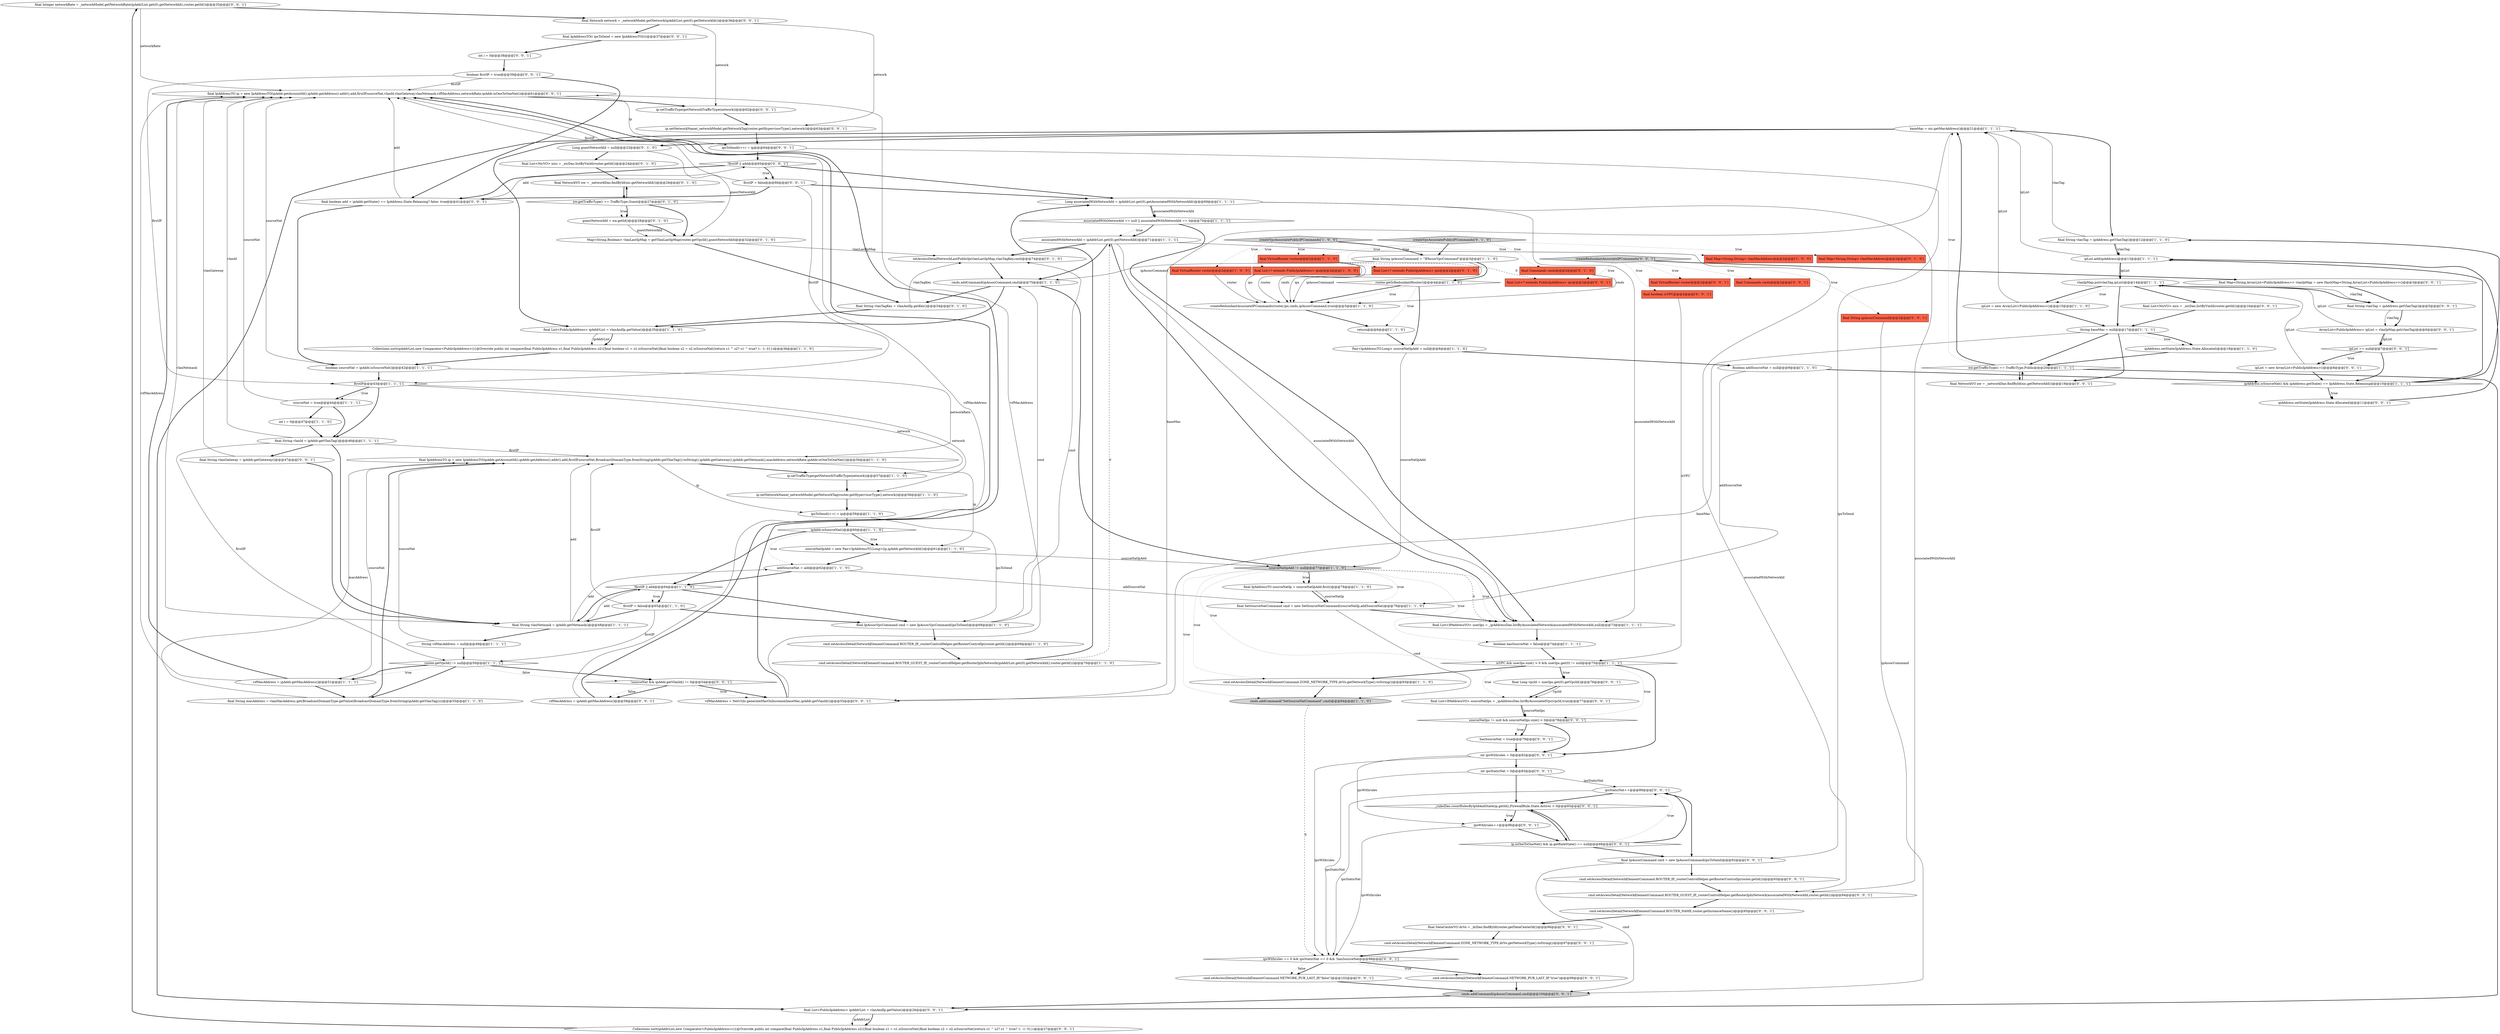 digraph {
83 [style = filled, label = "final Integer networkRate = _networkModel.getNetworkRate(ipAddrList.get(0).getNetworkId(),router.getId())@@@35@@@['0', '0', '1']", fillcolor = white, shape = ellipse image = "AAA0AAABBB3BBB"];
54 [style = filled, label = "ip.setNetworkName(_networkModel.getNetworkTag(router.getHypervisorType(),network))@@@58@@@['1', '1', '0']", fillcolor = white, shape = ellipse image = "AAA0AAABBB1BBB"];
76 [style = filled, label = "cmd.setAccessDetail(NetworkElementCommand.ROUTER_GUEST_IP,_routerControlHelper.getRouterIpInNetwork(associatedWithNetworkId,router.getId()))@@@94@@@['0', '0', '1']", fillcolor = white, shape = ellipse image = "AAA0AAABBB3BBB"];
90 [style = filled, label = "!firstIP || add@@@65@@@['0', '0', '1']", fillcolor = white, shape = diamond image = "AAA0AAABBB3BBB"];
2 [style = filled, label = "cmd.setAccessDetail(NetworkElementCommand.ROUTER_GUEST_IP,_routerControlHelper.getRouterIpInNetwork(ipAddrList.get(0).getNetworkId(),router.getId()))@@@70@@@['1', '1', '0']", fillcolor = white, shape = ellipse image = "AAA0AAABBB1BBB"];
81 [style = filled, label = "firstIP = false@@@66@@@['0', '0', '1']", fillcolor = white, shape = ellipse image = "AAA0AAABBB3BBB"];
1 [style = filled, label = "ip.setTrafficType(getNetworkTrafficType(network))@@@57@@@['1', '1', '0']", fillcolor = white, shape = ellipse image = "AAA0AAABBB1BBB"];
114 [style = filled, label = "final Network network = _networkModel.getNetwork(ipAddrList.get(0).getNetworkId())@@@36@@@['0', '0', '1']", fillcolor = white, shape = ellipse image = "AAA0AAABBB3BBB"];
31 [style = filled, label = "String vifMacAddress = null@@@49@@@['1', '1', '1']", fillcolor = white, shape = ellipse image = "AAA0AAABBB1BBB"];
118 [style = filled, label = "final List<NicVO> nics = _nicDao.listByVmId(router.getId())@@@16@@@['0', '0', '1']", fillcolor = white, shape = ellipse image = "AAA0AAABBB3BBB"];
40 [style = filled, label = "ipAddress.setState(IpAddress.State.Allocated)@@@18@@@['1', '1', '0']", fillcolor = white, shape = ellipse image = "AAA0AAABBB1BBB"];
9 [style = filled, label = "addSourceNat = add@@@62@@@['1', '1', '0']", fillcolor = white, shape = ellipse image = "AAA0AAABBB1BBB"];
84 [style = filled, label = "final List<IPAddressVO> sourceNatIps = _ipAddressDao.listByAssociatedVpc(vpcId,true)@@@77@@@['0', '0', '1']", fillcolor = white, shape = ellipse image = "AAA0AAABBB3BBB"];
93 [style = filled, label = "ipList = new ArrayList<PublicIpAddress>()@@@8@@@['0', '0', '1']", fillcolor = white, shape = ellipse image = "AAA0AAABBB3BBB"];
94 [style = filled, label = "Collections.sort(ipAddrList,new Comparator<PublicIpAddress>(){@Override public int compare(final PublicIpAddress o1,final PublicIpAddress o2){final boolean s1 = o1.isSourceNat()final boolean s2 = o2.isSourceNat()return s1 ^ s2? s1 ^ true? 1: -1: 0}})@@@27@@@['0', '0', '1']", fillcolor = white, shape = ellipse image = "AAA0AAABBB3BBB"];
67 [style = filled, label = "final NetworkVO nw = _networkDao.findById(nic.getNetworkId())@@@26@@@['0', '1', '0']", fillcolor = white, shape = ellipse image = "AAA1AAABBB2BBB"];
99 [style = filled, label = "int ipsStaticNat = 0@@@83@@@['0', '0', '1']", fillcolor = white, shape = ellipse image = "AAA0AAABBB3BBB"];
38 [style = filled, label = "final SetSourceNatCommand cmd = new SetSourceNatCommand(sourceNatIp,addSourceNat)@@@79@@@['1', '1', '0']", fillcolor = white, shape = ellipse image = "AAA0AAABBB1BBB"];
21 [style = filled, label = "baseMac = nic.getMacAddress()@@@21@@@['1', '1', '1']", fillcolor = white, shape = ellipse image = "AAA0AAABBB1BBB"];
62 [style = filled, label = "guestNetworkId = nw.getId()@@@28@@@['0', '1', '0']", fillcolor = white, shape = ellipse image = "AAA1AAABBB2BBB"];
61 [style = filled, label = "nw.getTrafficType() == TrafficType.Guest@@@27@@@['0', '1', '0']", fillcolor = white, shape = diamond image = "AAA1AAABBB2BBB"];
42 [style = filled, label = "ipsToSend(i++( = ip@@@59@@@['1', '1', '0']", fillcolor = white, shape = ellipse image = "AAA0AAABBB1BBB"];
107 [style = filled, label = "ipsStaticNat++@@@89@@@['0', '0', '1']", fillcolor = white, shape = ellipse image = "AAA0AAABBB3BBB"];
28 [style = filled, label = "final Map<String,String> vlanMacAddress@@@2@@@['1', '0', '0']", fillcolor = tomato, shape = box image = "AAA0AAABBB1BBB"];
41 [style = filled, label = "Collections.sort(ipAddrList,new Comparator<PublicIpAddress>(){@Override public int compare(final PublicIpAddress o1,final PublicIpAddress o2){final boolean s1 = o1.isSourceNat()final boolean s2 = o2.isSourceNat()return s1 ^ s2? s1 ^ true? 1: -1: 0}})@@@36@@@['1', '1', '0']", fillcolor = white, shape = ellipse image = "AAA0AAABBB1BBB"];
72 [style = filled, label = "cmd.setAccessDetail(NetworkElementCommand.NETWORK_PUB_LAST_IP,\"false\")@@@102@@@['0', '0', '1']", fillcolor = white, shape = ellipse image = "AAA0AAABBB3BBB"];
12 [style = filled, label = "ipList.add(ipAddress)@@@13@@@['1', '1', '1']", fillcolor = white, shape = ellipse image = "AAA0AAABBB1BBB"];
75 [style = filled, label = "_rulesDao.countRulesByIpIdAndState(ip.getId(),FirewallRule.State.Active) > 0@@@85@@@['0', '0', '1']", fillcolor = white, shape = diamond image = "AAA0AAABBB3BBB"];
112 [style = filled, label = "final DataCenterVO dcVo = _dcDao.findById(router.getDataCenterId())@@@96@@@['0', '0', '1']", fillcolor = white, shape = ellipse image = "AAA0AAABBB3BBB"];
77 [style = filled, label = "ipsWithrules++@@@86@@@['0', '0', '1']", fillcolor = white, shape = ellipse image = "AAA0AAABBB3BBB"];
22 [style = filled, label = "isVPC && userIps.size() > 0 && userIps.get(0) != null@@@75@@@['1', '1', '1']", fillcolor = white, shape = diamond image = "AAA0AAABBB1BBB"];
104 [style = filled, label = "final boolean isVPC@@@2@@@['0', '0', '1']", fillcolor = tomato, shape = box image = "AAA0AAABBB3BBB"];
106 [style = filled, label = "final String vlanTag = ipAddress.getVlanTag()@@@5@@@['0', '0', '1']", fillcolor = white, shape = ellipse image = "AAA0AAABBB3BBB"];
63 [style = filled, label = "setAccessDetailNetworkLastPublicIp(vlanLastIpMap,vlanTagKey,cmd)@@@74@@@['0', '1', '0']", fillcolor = white, shape = ellipse image = "AAA1AAABBB2BBB"];
88 [style = filled, label = "ipList == null@@@7@@@['0', '0', '1']", fillcolor = white, shape = diamond image = "AAA0AAABBB3BBB"];
73 [style = filled, label = "final IpAddressTO ip = new IpAddressTO(ipAddr.getAccountId(),ipAddr.getAddress().addr(),add,firstIP,sourceNat,vlanId,vlanGateway,vlanNetmask,vifMacAddress,networkRate,ipAddr.isOneToOneNat())@@@61@@@['0', '0', '1']", fillcolor = white, shape = ellipse image = "AAA0AAABBB3BBB"];
56 [style = filled, label = "final List<NicVO> nics = _nicDao.listByVmId(router.getId())@@@24@@@['0', '1', '0']", fillcolor = white, shape = ellipse image = "AAA1AAABBB2BBB"];
53 [style = filled, label = "firstIP@@@43@@@['1', '1', '1']", fillcolor = white, shape = diamond image = "AAA0AAABBB1BBB"];
89 [style = filled, label = "final IpAddressTO(( ipsToSend = new IpAddressTO((((@@@37@@@['0', '0', '1']", fillcolor = white, shape = ellipse image = "AAA0AAABBB3BBB"];
35 [style = filled, label = "final VirtualRouter router@@@2@@@['1', '0', '0']", fillcolor = tomato, shape = box image = "AAA0AAABBB1BBB"];
11 [style = filled, label = "ipList = new ArrayList<PublicIpAddress>()@@@15@@@['1', '1', '0']", fillcolor = white, shape = ellipse image = "AAA0AAABBB1BBB"];
26 [style = filled, label = "final List<PublicIpAddress> ipAddrList = vlanAndIp.getValue()@@@35@@@['1', '1', '0']", fillcolor = white, shape = ellipse image = "AAA0AAABBB1BBB"];
46 [style = filled, label = "final String vlanId = ipAddr.getVlanTag()@@@46@@@['1', '1', '1']", fillcolor = white, shape = ellipse image = "AAA0AAABBB1BBB"];
82 [style = filled, label = "vifMacAddress = ipAddr.getMacAddress()@@@58@@@['0', '0', '1']", fillcolor = white, shape = ellipse image = "AAA0AAABBB3BBB"];
8 [style = filled, label = "return@@@6@@@['1', '1', '0']", fillcolor = white, shape = ellipse image = "AAA0AAABBB1BBB"];
74 [style = filled, label = "cmd.setAccessDetail(NetworkElementCommand.ROUTER_NAME,router.getInstanceName())@@@95@@@['0', '0', '1']", fillcolor = white, shape = ellipse image = "AAA0AAABBB3BBB"];
25 [style = filled, label = "Pair<IpAddressTO,Long> sourceNatIpAdd = null@@@8@@@['1', '1', '0']", fillcolor = white, shape = ellipse image = "AAA0AAABBB1BBB"];
4 [style = filled, label = "final String vlanNetmask = ipAddr.getNetmask()@@@48@@@['1', '1', '1']", fillcolor = white, shape = ellipse image = "AAA0AAABBB1BBB"];
45 [style = filled, label = "cmds.addCommand(ipAssocCommand,cmd)@@@75@@@['1', '1', '0']", fillcolor = white, shape = ellipse image = "AAA0AAABBB1BBB"];
70 [style = filled, label = "final IpAssocCommand cmd = new IpAssocCommand(ipsToSend)@@@92@@@['0', '0', '1']", fillcolor = white, shape = ellipse image = "AAA0AAABBB3BBB"];
18 [style = filled, label = "final List<? extends PublicIpAddress> ips@@@2@@@['1', '0', '0']", fillcolor = tomato, shape = box image = "AAA0AAABBB1BBB"];
78 [style = filled, label = "final String vlanGateway = ipAddr.getGateway()@@@47@@@['0', '0', '1']", fillcolor = white, shape = ellipse image = "AAA0AAABBB3BBB"];
13 [style = filled, label = "vifMacAddress = ipAddr.getMacAddress()@@@51@@@['1', '1', '1']", fillcolor = white, shape = ellipse image = "AAA0AAABBB1BBB"];
19 [style = filled, label = "final String ipAssocCommand = \"IPAssocVpcCommand\"@@@3@@@['1', '1', '0']", fillcolor = white, shape = ellipse image = "AAA0AAABBB1BBB"];
14 [style = filled, label = "boolean hasSourceNat = false@@@74@@@['1', '1', '1']", fillcolor = white, shape = ellipse image = "AAA0AAABBB1BBB"];
30 [style = filled, label = "sourceNat = true@@@44@@@['1', '1', '1']", fillcolor = white, shape = ellipse image = "AAA0AAABBB1BBB"];
68 [style = filled, label = "vifMacAddress = NetUtils.generateMacOnIncrease(baseMac,ipAddr.getVlanId())@@@55@@@['0', '0', '1']", fillcolor = white, shape = ellipse image = "AAA0AAABBB3BBB"];
29 [style = filled, label = "final String vlanTag = ipAddress.getVlanTag()@@@12@@@['1', '1', '0']", fillcolor = white, shape = ellipse image = "AAA0AAABBB1BBB"];
37 [style = filled, label = "sourceNatIpAdd = new Pair<IpAddressTO,Long>(ip,ipAddr.getNetworkId())@@@61@@@['1', '1', '0']", fillcolor = white, shape = ellipse image = "AAA0AAABBB1BBB"];
86 [style = filled, label = "ArrayList<PublicIpAddress> ipList = vlanIpMap.get(vlanTag)@@@6@@@['0', '0', '1']", fillcolor = white, shape = ellipse image = "AAA0AAABBB3BBB"];
95 [style = filled, label = "final boolean add = ipAddr.getState() == IpAddress.State.Releasing? false: true@@@41@@@['0', '0', '1']", fillcolor = white, shape = ellipse image = "AAA0AAABBB3BBB"];
23 [style = filled, label = "final String macAddress = vlanMacAddress.get(BroadcastDomainType.getValue(BroadcastDomainType.fromString(ipAddr.getVlanTag())))@@@55@@@['1', '1', '0']", fillcolor = white, shape = ellipse image = "AAA0AAABBB1BBB"];
71 [style = filled, label = "cmd.setAccessDetail(NetworkElementCommand.ZONE_NETWORK_TYPE,dcVo.getNetworkType().toString())@@@97@@@['0', '0', '1']", fillcolor = white, shape = ellipse image = "AAA0AAABBB3BBB"];
20 [style = filled, label = "ipAddress.isSourceNat() && ipAddress.getState() == IpAddress.State.Releasing@@@10@@@['1', '1', '1']", fillcolor = white, shape = diamond image = "AAA0AAABBB1BBB"];
52 [style = filled, label = "router.getIsRedundantRouter()@@@4@@@['1', '1', '0']", fillcolor = white, shape = diamond image = "AAA0AAABBB1BBB"];
92 [style = filled, label = "final Long vpcId = userIps.get(0).getVpcId()@@@76@@@['0', '0', '1']", fillcolor = white, shape = ellipse image = "AAA0AAABBB3BBB"];
101 [style = filled, label = "final NetworkVO nw = _networkDao.findById(nic.getNetworkId())@@@19@@@['0', '0', '1']", fillcolor = white, shape = ellipse image = "AAA0AAABBB3BBB"];
27 [style = filled, label = "associatedWithNetworkId == null || associatedWithNetworkId == 0@@@70@@@['1', '1', '1']", fillcolor = white, shape = diamond image = "AAA0AAABBB1BBB"];
51 [style = filled, label = "final VirtualRouter router@@@2@@@['1', '1', '0']", fillcolor = tomato, shape = box image = "AAA0AAABBB1BBB"];
98 [style = filled, label = "final Commands cmds@@@2@@@['0', '0', '1']", fillcolor = tomato, shape = box image = "AAA0AAABBB3BBB"];
96 [style = filled, label = "cmd.setAccessDetail(NetworkElementCommand.NETWORK_PUB_LAST_IP,\"true\")@@@99@@@['0', '0', '1']", fillcolor = white, shape = ellipse image = "AAA0AAABBB3BBB"];
16 [style = filled, label = "final IpAssocVpcCommand cmd = new IpAssocVpcCommand(ipsToSend)@@@68@@@['1', '1', '0']", fillcolor = white, shape = ellipse image = "AAA0AAABBB1BBB"];
32 [style = filled, label = "Long associatedWithNetworkId = ipAddrList.get(0).getAssociatedWithNetworkId()@@@69@@@['1', '1', '1']", fillcolor = white, shape = ellipse image = "AAA0AAABBB1BBB"];
65 [style = filled, label = "final Map<String,String> vlanMacAddress@@@2@@@['0', '1', '0']", fillcolor = tomato, shape = box image = "AAA0AAABBB2BBB"];
24 [style = filled, label = "cmds.addCommand(\"SetSourceNatCommand\",cmd)@@@84@@@['1', '1', '0']", fillcolor = lightgray, shape = ellipse image = "AAA0AAABBB1BBB"];
43 [style = filled, label = "createRedundantAssociateIPCommands(router,ips,cmds,ipAssocCommand,true)@@@5@@@['1', '1', '0']", fillcolor = white, shape = ellipse image = "AAA0AAABBB1BBB"];
115 [style = filled, label = "final Map<String,ArrayList<PublicIpAddress>> vlanIpMap = new HashMap<String,ArrayList<PublicIpAddress>>()@@@3@@@['0', '0', '1']", fillcolor = white, shape = ellipse image = "AAA0AAABBB3BBB"];
47 [style = filled, label = "!firstIP || add@@@64@@@['1', '1', '0']", fillcolor = white, shape = diamond image = "AAA0AAABBB1BBB"];
117 [style = filled, label = "hasSourceNat = true@@@79@@@['0', '0', '1']", fillcolor = white, shape = ellipse image = "AAA0AAABBB3BBB"];
91 [style = filled, label = "cmds.addCommand(ipAssocCommand,cmd)@@@104@@@['0', '0', '1']", fillcolor = lightgray, shape = ellipse image = "AAA0AAABBB3BBB"];
15 [style = filled, label = "nw.getTrafficType() == TrafficType.Public@@@20@@@['1', '1', '1']", fillcolor = white, shape = diamond image = "AAA0AAABBB1BBB"];
109 [style = filled, label = "ip.setNetworkName(_networkModel.getNetworkTag(router.getHypervisorType(),network))@@@63@@@['0', '0', '1']", fillcolor = white, shape = ellipse image = "AAA0AAABBB3BBB"];
50 [style = filled, label = "vlanIpMap.put(vlanTag,ipList)@@@14@@@['1', '1', '1']", fillcolor = white, shape = ellipse image = "AAA0AAABBB1BBB"];
36 [style = filled, label = "boolean sourceNat = ipAddr.isSourceNat()@@@42@@@['1', '1', '1']", fillcolor = white, shape = ellipse image = "AAA0AAABBB1BBB"];
113 [style = filled, label = "boolean firstIP = true@@@39@@@['0', '0', '1']", fillcolor = white, shape = ellipse image = "AAA0AAABBB3BBB"];
7 [style = filled, label = "final IpAddressTO sourceNatIp = sourceNatIpAdd.first()@@@78@@@['1', '1', '0']", fillcolor = white, shape = ellipse image = "AAA0AAABBB1BBB"];
6 [style = filled, label = "int i = 0@@@47@@@['1', '1', '0']", fillcolor = white, shape = ellipse image = "AAA0AAABBB1BBB"];
79 [style = filled, label = "cmd.setAccessDetail(NetworkElementCommand.ROUTER_IP,_routerControlHelper.getRouterControlIp(router.getId()))@@@93@@@['0', '0', '1']", fillcolor = white, shape = ellipse image = "AAA0AAABBB3BBB"];
5 [style = filled, label = "firstIP = false@@@65@@@['1', '1', '0']", fillcolor = white, shape = ellipse image = "AAA0AAABBB1BBB"];
60 [style = filled, label = "final List<? extends PublicIpAddress> ips@@@2@@@['0', '1', '0']", fillcolor = tomato, shape = box image = "AAA0AAABBB2BBB"];
64 [style = filled, label = "Map<String,Boolean> vlanLastIpMap = getVlanLastIpMap(router.getVpcId(),guestNetworkId)@@@32@@@['0', '1', '0']", fillcolor = white, shape = ellipse image = "AAA1AAABBB2BBB"];
48 [style = filled, label = "final IpAddressTO ip = new IpAddressTO(ipAddr.getAccountId(),ipAddr.getAddress().addr(),add,firstIP,sourceNat,BroadcastDomainType.fromString(ipAddr.getVlanTag()).toString(),ipAddr.getGateway(),ipAddr.getNetmask(),macAddress,networkRate,ipAddr.isOneToOneNat())@@@56@@@['1', '1', '0']", fillcolor = white, shape = ellipse image = "AAA0AAABBB1BBB"];
58 [style = filled, label = "final Commands cmds@@@2@@@['0', '1', '0']", fillcolor = tomato, shape = box image = "AAA0AAABBB2BBB"];
105 [style = filled, label = "!sourceNat && ipAddr.getVlanId() != 0@@@54@@@['0', '0', '1']", fillcolor = white, shape = diamond image = "AAA0AAABBB3BBB"];
33 [style = filled, label = "String baseMac = null@@@17@@@['1', '1', '1']", fillcolor = white, shape = ellipse image = "AAA0AAABBB1BBB"];
0 [style = filled, label = "cmd.setAccessDetail(NetworkElementCommand.ZONE_NETWORK_TYPE,dcVo.getNetworkType().toString())@@@83@@@['1', '1', '0']", fillcolor = white, shape = ellipse image = "AAA0AAABBB1BBB"];
34 [style = filled, label = "final List<IPAddressVO> userIps = _ipAddressDao.listByAssociatedNetwork(associatedWithNetworkId,null)@@@73@@@['1', '1', '1']", fillcolor = white, shape = ellipse image = "AAA0AAABBB1BBB"];
97 [style = filled, label = "int i = 0@@@38@@@['0', '0', '1']", fillcolor = white, shape = ellipse image = "AAA0AAABBB3BBB"];
87 [style = filled, label = "final List<PublicIpAddress> ipAddrList = vlanAndIp.getValue()@@@26@@@['0', '0', '1']", fillcolor = white, shape = ellipse image = "AAA0AAABBB3BBB"];
55 [style = filled, label = "cmd.setAccessDetail(NetworkElementCommand.ROUTER_IP,_routerControlHelper.getRouterControlIp(router.getId()))@@@69@@@['1', '1', '0']", fillcolor = white, shape = ellipse image = "AAA0AAABBB1BBB"];
39 [style = filled, label = "ipAddr.isSourceNat()@@@60@@@['1', '1', '0']", fillcolor = white, shape = diamond image = "AAA0AAABBB1BBB"];
110 [style = filled, label = "ip.setTrafficType(getNetworkTrafficType(network))@@@62@@@['0', '0', '1']", fillcolor = white, shape = ellipse image = "AAA0AAABBB3BBB"];
3 [style = filled, label = "associatedWithNetworkId = ipAddrList.get(0).getNetworkId()@@@71@@@['1', '1', '1']", fillcolor = white, shape = ellipse image = "AAA0AAABBB1BBB"];
102 [style = filled, label = "final String ipAssocCommand@@@2@@@['0', '0', '1']", fillcolor = tomato, shape = box image = "AAA0AAABBB3BBB"];
66 [style = filled, label = "Long guestNetworkId = null@@@23@@@['0', '1', '0']", fillcolor = white, shape = ellipse image = "AAA1AAABBB2BBB"];
108 [style = filled, label = "final List<? extends PublicIpAddress> ips@@@2@@@['0', '0', '1']", fillcolor = tomato, shape = box image = "AAA0AAABBB3BBB"];
10 [style = filled, label = "router.getVpcId() != null@@@50@@@['1', '1', '1']", fillcolor = white, shape = diamond image = "AAA0AAABBB1BBB"];
17 [style = filled, label = "Boolean addSourceNat = null@@@9@@@['1', '1', '0']", fillcolor = white, shape = ellipse image = "AAA0AAABBB1BBB"];
57 [style = filled, label = "createVpcAssociatePublicIPCommands['0', '1', '0']", fillcolor = lightgray, shape = diamond image = "AAA0AAABBB2BBB"];
116 [style = filled, label = "int ipsWithrules = 0@@@82@@@['0', '0', '1']", fillcolor = white, shape = ellipse image = "AAA0AAABBB3BBB"];
119 [style = filled, label = "ip.isOneToOneNat() && ip.getRuleState() == null@@@88@@@['0', '0', '1']", fillcolor = white, shape = diamond image = "AAA0AAABBB3BBB"];
103 [style = filled, label = "final VirtualRouter router@@@2@@@['0', '0', '1']", fillcolor = tomato, shape = box image = "AAA0AAABBB3BBB"];
85 [style = filled, label = "ipsWithrules == 0 && ipsStaticNat == 0 && !hasSourceNat@@@98@@@['0', '0', '1']", fillcolor = white, shape = diamond image = "AAA0AAABBB3BBB"];
59 [style = filled, label = "final String vlanTagKey = vlanAndIp.getKey()@@@34@@@['0', '1', '0']", fillcolor = white, shape = ellipse image = "AAA1AAABBB2BBB"];
100 [style = filled, label = "createRedundantAssociateIPCommands['0', '0', '1']", fillcolor = lightgray, shape = diamond image = "AAA0AAABBB3BBB"];
80 [style = filled, label = "ipAddress.setState(IpAddress.State.Allocated)@@@11@@@['0', '0', '1']", fillcolor = white, shape = ellipse image = "AAA0AAABBB3BBB"];
69 [style = filled, label = "ipsToSend(i++( = ip@@@64@@@['0', '0', '1']", fillcolor = white, shape = ellipse image = "AAA0AAABBB3BBB"];
111 [style = filled, label = "sourceNatIps != null && sourceNatIps.size() > 0@@@78@@@['0', '0', '1']", fillcolor = white, shape = diamond image = "AAA0AAABBB3BBB"];
49 [style = filled, label = "createVpcAssociatePublicIPCommands['1', '0', '0']", fillcolor = lightgray, shape = diamond image = "AAA0AAABBB1BBB"];
44 [style = filled, label = "sourceNatIpAdd != null@@@77@@@['1', '1', '0']", fillcolor = lightgray, shape = diamond image = "AAA0AAABBB1BBB"];
32->76 [style = solid, label="associatedWithNetworkId"];
61->67 [style = bold, label=""];
4->47 [style = solid, label="add"];
111->116 [style = bold, label=""];
75->77 [style = dotted, label="true"];
93->50 [style = solid, label="ipList"];
49->28 [style = dotted, label="true"];
59->63 [style = solid, label="vlanTagKey"];
10->23 [style = bold, label=""];
46->78 [style = bold, label=""];
32->34 [style = solid, label="associatedWithNetworkId"];
89->97 [style = bold, label=""];
57->19 [style = bold, label=""];
3->63 [style = bold, label=""];
36->48 [style = solid, label="networkRate"];
67->61 [style = bold, label=""];
4->48 [style = solid, label="add"];
33->101 [style = bold, label=""];
12->50 [style = solid, label="ipList"];
109->69 [style = bold, label=""];
113->53 [style = solid, label="firstIP"];
116->85 [style = solid, label="ipsWithrules"];
92->84 [style = bold, label=""];
101->15 [style = bold, label=""];
3->76 [style = solid, label="associatedWithNetworkId"];
50->106 [style = bold, label=""];
72->91 [style = bold, label=""];
41->36 [style = bold, label=""];
25->17 [style = bold, label=""];
19->45 [style = solid, label="ipAssocCommand"];
44->22 [style = dotted, label="true"];
57->60 [style = dotted, label="true"];
37->44 [style = solid, label="sourceNatIpAdd"];
21->66 [style = bold, label=""];
104->22 [style = solid, label="isVPC"];
15->101 [style = bold, label=""];
110->109 [style = bold, label=""];
84->111 [style = bold, label=""];
49->35 [style = dotted, label="true"];
51->43 [style = solid, label="router"];
21->26 [style = bold, label=""];
114->89 [style = bold, label=""];
68->73 [style = bold, label=""];
84->111 [style = solid, label="sourceNatIps"];
8->25 [style = bold, label=""];
57->58 [style = dotted, label="true"];
16->63 [style = solid, label="cmd"];
32->27 [style = solid, label="associatedWithNetworkId"];
77->85 [style = solid, label="ipsWithrules"];
90->81 [style = dotted, label="true"];
44->0 [style = dotted, label="true"];
53->54 [style = solid, label="network"];
119->107 [style = bold, label=""];
10->105 [style = dotted, label="false"];
39->47 [style = bold, label=""];
44->34 [style = dashed, label="0"];
52->8 [style = dotted, label="true"];
52->43 [style = bold, label=""];
13->73 [style = solid, label="vifMacAddress"];
29->12 [style = bold, label=""];
45->26 [style = bold, label=""];
113->73 [style = solid, label="firstIP"];
81->53 [style = solid, label="firstIP"];
10->105 [style = bold, label=""];
25->44 [style = solid, label="sourceNatIpAdd"];
27->34 [style = bold, label=""];
90->81 [style = bold, label=""];
33->68 [style = solid, label="baseMac"];
39->37 [style = bold, label=""];
59->26 [style = bold, label=""];
46->10 [style = solid, label="firstIP"];
34->14 [style = bold, label=""];
107->85 [style = solid, label="ipsStaticNat"];
118->33 [style = bold, label=""];
107->70 [style = bold, label=""];
76->74 [style = bold, label=""];
44->14 [style = dotted, label="true"];
47->4 [style = bold, label=""];
82->73 [style = solid, label="vifMacAddress"];
9->38 [style = solid, label="addSourceNat"];
17->38 [style = solid, label="addSourceNat"];
22->111 [style = dotted, label="true"];
10->13 [style = dotted, label="true"];
114->110 [style = solid, label="network"];
105->68 [style = bold, label=""];
61->62 [style = dotted, label="true"];
50->11 [style = bold, label=""];
70->91 [style = solid, label="cmd"];
100->104 [style = dotted, label="true"];
83->114 [style = bold, label=""];
66->64 [style = solid, label="guestNetworkId"];
27->3 [style = dotted, label="true"];
78->73 [style = solid, label="vlanGateway"];
107->75 [style = bold, label=""];
36->53 [style = bold, label=""];
119->70 [style = bold, label=""];
38->34 [style = bold, label=""];
15->21 [style = bold, label=""];
50->33 [style = bold, label=""];
52->25 [style = bold, label=""];
48->1 [style = bold, label=""];
26->41 [style = solid, label="ipAddrList"];
119->107 [style = dotted, label="true"];
71->85 [style = bold, label=""];
21->87 [style = bold, label=""];
46->73 [style = solid, label="vlanId"];
40->15 [style = bold, label=""];
95->90 [style = solid, label="add"];
52->43 [style = dotted, label="true"];
93->20 [style = bold, label=""];
46->48 [style = solid, label="firstIP"];
86->50 [style = solid, label="ipList"];
30->6 [style = bold, label=""];
91->87 [style = bold, label=""];
31->48 [style = solid, label="sourceNat"];
105->68 [style = dotted, label="true"];
100->102 [style = dotted, label="true"];
53->1 [style = solid, label="network"];
1->54 [style = bold, label=""];
36->73 [style = solid, label="sourceNat"];
53->30 [style = bold, label=""];
2->32 [style = bold, label=""];
50->118 [style = bold, label=""];
75->119 [style = bold, label=""];
20->29 [style = bold, label=""];
111->117 [style = dotted, label="true"];
4->31 [style = bold, label=""];
26->41 [style = bold, label=""];
100->108 [style = dotted, label="true"];
95->73 [style = solid, label="add"];
88->93 [style = dotted, label="true"];
105->82 [style = bold, label=""];
5->16 [style = bold, label=""];
20->12 [style = bold, label=""];
113->95 [style = bold, label=""];
78->4 [style = bold, label=""];
12->50 [style = bold, label=""];
111->117 [style = bold, label=""];
46->4 [style = bold, label=""];
2->3 [style = dashed, label="0"];
95->36 [style = bold, label=""];
14->22 [style = bold, label=""];
44->24 [style = dotted, label="true"];
114->109 [style = solid, label="network"];
15->21 [style = dotted, label="true"];
33->40 [style = dotted, label="true"];
11->21 [style = solid, label="ipList"];
3->34 [style = solid, label="associatedWithNetworkId"];
29->21 [style = solid, label="vlanTag"];
68->73 [style = solid, label="vifMacAddress"];
22->116 [style = bold, label=""];
53->46 [style = bold, label=""];
44->7 [style = dotted, label="true"];
5->48 [style = solid, label="firstIP"];
30->73 [style = solid, label="sourceNat"];
45->44 [style = bold, label=""];
61->64 [style = bold, label=""];
30->46 [style = bold, label=""];
22->0 [style = bold, label=""];
51->108 [style = dashed, label="0"];
20->80 [style = dotted, label="true"];
13->23 [style = bold, label=""];
90->32 [style = bold, label=""];
73->110 [style = bold, label=""];
82->73 [style = bold, label=""];
55->2 [style = bold, label=""];
96->91 [style = bold, label=""];
45->59 [style = bold, label=""];
47->5 [style = bold, label=""];
61->62 [style = bold, label=""];
29->12 [style = solid, label="vlanTag"];
32->27 [style = bold, label=""];
4->9 [style = solid, label="add"];
20->80 [style = bold, label=""];
17->20 [style = bold, label=""];
24->85 [style = dashed, label="0"];
5->4 [style = bold, label=""];
33->40 [style = bold, label=""];
15->87 [style = bold, label=""];
0->24 [style = bold, label=""];
87->94 [style = solid, label="ipAddrList"];
117->116 [style = bold, label=""];
22->92 [style = dotted, label="true"];
66->56 [style = bold, label=""];
60->43 [style = solid, label="ips"];
49->19 [style = bold, label=""];
22->92 [style = bold, label=""];
85->96 [style = bold, label=""];
10->13 [style = bold, label=""];
49->18 [style = dotted, label="true"];
16->45 [style = solid, label="cmd"];
33->15 [style = bold, label=""];
102->91 [style = solid, label="ipAssocCommand"];
106->86 [style = solid, label="vlanTag"];
73->69 [style = solid, label="ip"];
48->37 [style = solid, label="ip"];
5->10 [style = solid, label="firstIP"];
58->43 [style = solid, label="cmds"];
106->50 [style = solid, label="vlanTag"];
19->52 [style = bold, label=""];
54->42 [style = bold, label=""];
63->45 [style = bold, label=""];
9->47 [style = bold, label=""];
85->72 [style = bold, label=""];
100->103 [style = dotted, label="true"];
38->24 [style = solid, label="cmd"];
80->12 [style = bold, label=""];
94->83 [style = bold, label=""];
69->90 [style = bold, label=""];
47->16 [style = bold, label=""];
37->9 [style = bold, label=""];
97->113 [style = bold, label=""];
43->8 [style = bold, label=""];
35->43 [style = solid, label="router"];
39->9 [style = dotted, label="true"];
18->43 [style = solid, label="ips"];
49->51 [style = dotted, label="true"];
42->16 [style = solid, label="ipsToSend"];
62->64 [style = solid, label="guestNetworkId"];
74->112 [style = bold, label=""];
99->107 [style = solid, label="ipsStaticNat"];
44->38 [style = dotted, label="true"];
23->48 [style = solid, label="macAddress"];
112->71 [style = bold, label=""];
42->39 [style = bold, label=""];
51->43 [style = solid, label="cmds"];
7->38 [style = bold, label=""];
81->95 [style = bold, label=""];
16->55 [style = bold, label=""];
56->67 [style = bold, label=""];
47->5 [style = dotted, label="true"];
85->72 [style = dotted, label="false"];
86->88 [style = solid, label="ipList"];
81->73 [style = solid, label="firstIP"];
11->33 [style = bold, label=""];
31->10 [style = bold, label=""];
88->93 [style = bold, label=""];
64->59 [style = bold, label=""];
86->88 [style = bold, label=""];
81->32 [style = bold, label=""];
22->84 [style = dotted, label="true"];
27->3 [style = bold, label=""];
88->20 [style = bold, label=""];
115->106 [style = bold, label=""];
62->64 [style = bold, label=""];
85->96 [style = dotted, label="true"];
116->99 [style = bold, label=""];
12->21 [style = solid, label="ipList"];
7->38 [style = solid, label="sourceNatIp"];
100->115 [style = bold, label=""];
57->65 [style = dotted, label="true"];
69->70 [style = solid, label="ipsToSend"];
64->63 [style = solid, label="vlanLastIpMap"];
116->77 [style = solid, label="ipsWithrules"];
21->29 [style = bold, label=""];
106->86 [style = bold, label=""];
79->76 [style = bold, label=""];
92->84 [style = solid, label="vpcId"];
4->73 [style = solid, label="vlanNetmask"];
57->51 [style = dotted, label="true"];
19->43 [style = solid, label="ipAssocCommand"];
83->73 [style = solid, label="networkRate"];
21->68 [style = solid, label="baseMac"];
13->48 [style = solid, label="sourceNat"];
53->30 [style = dotted, label="true"];
77->119 [style = bold, label=""];
87->94 [style = bold, label=""];
48->42 [style = solid, label="ip"];
44->34 [style = dotted, label="true"];
99->75 [style = bold, label=""];
6->46 [style = bold, label=""];
39->37 [style = dotted, label="true"];
23->48 [style = bold, label=""];
3->45 [style = bold, label=""];
50->11 [style = dotted, label="true"];
90->95 [style = bold, label=""];
44->7 [style = bold, label=""];
13->73 [style = bold, label=""];
100->98 [style = dotted, label="true"];
70->79 [style = bold, label=""];
119->75 [style = bold, label=""];
75->77 [style = bold, label=""];
99->85 [style = solid, label="ipsStaticNat"];
3->34 [style = bold, label=""];
105->82 [style = dotted, label="false"];
}

